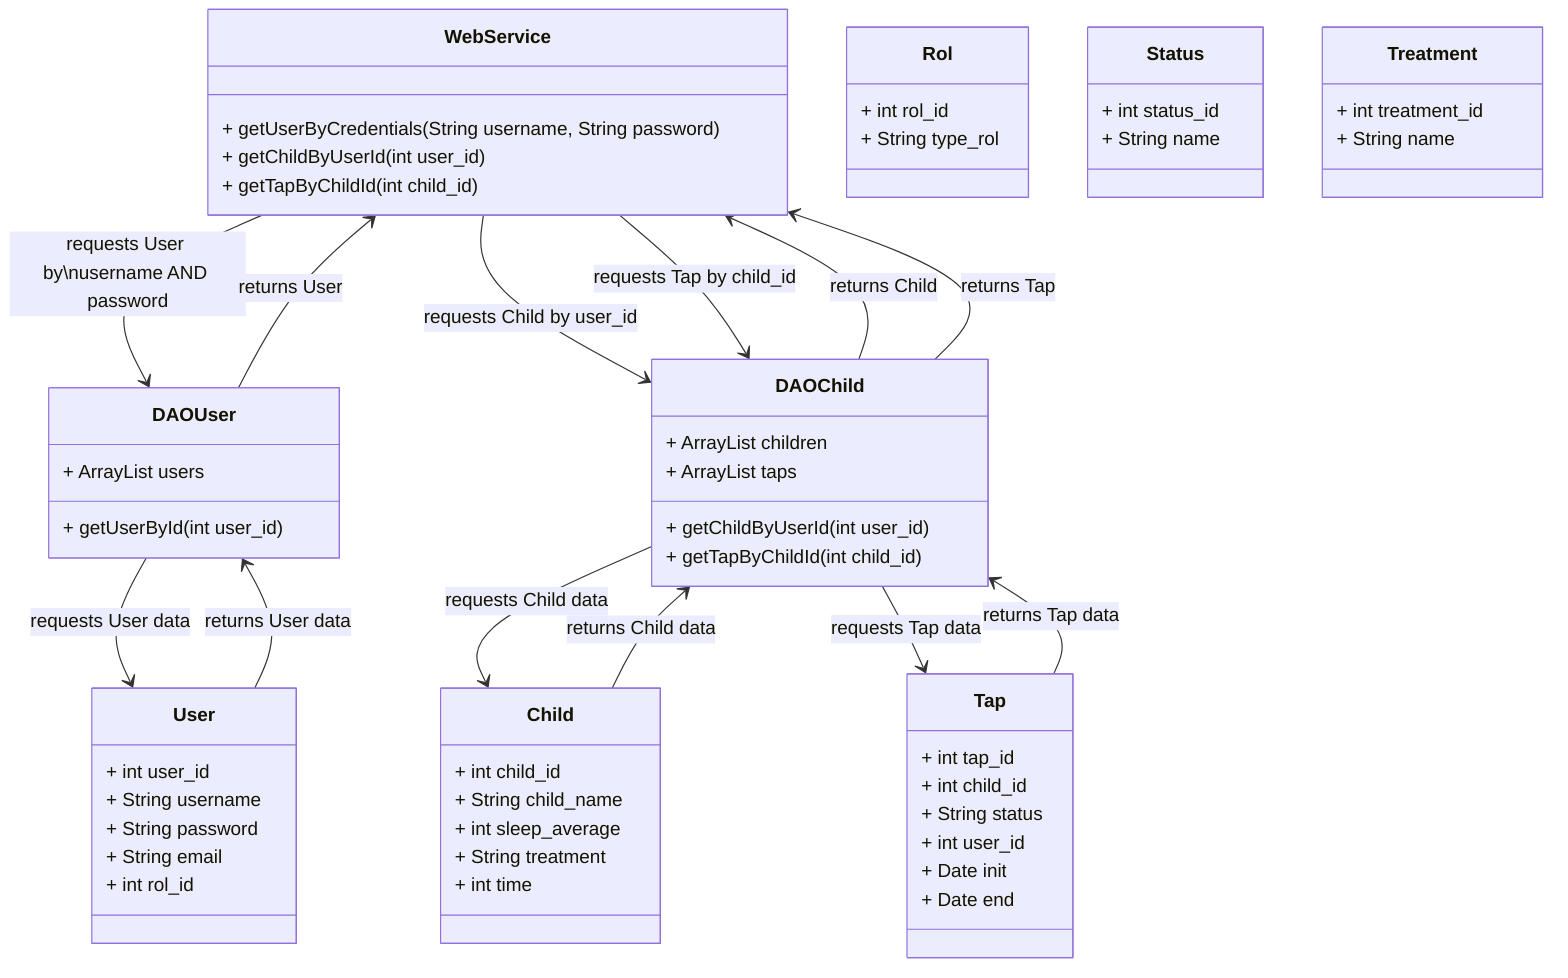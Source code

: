 classDiagram
    class WebService {
        + getUserByCredentials(String username, String password)
        + getChildByUserId(int user_id)
        + getTapByChildId(int child_id)
    }

    class DAOUser {
        + ArrayList<User> users
        + getUserById(int user_id)
    }

    class User {
        + int user_id
        + String username
        + String password
        + String email
        + int rol_id
    }

    class DAOChild {
        + ArrayList<Child> children
        + ArrayList<Tap> taps
        + getChildByUserId(int user_id)
        + getTapByChildId(int child_id)
    }

    class Child {
        + int child_id
        + String child_name
        + int sleep_average
        + String treatment
        + int time
    }

    class Tap {
        + int tap_id
        + int child_id
        + String status
        + int user_id
        + Date init
        + Date end
    }

    class Rol {
        + int rol_id
        + String type_rol
    }

    class Status {
        + int status_id
        + String name
    }

    class Treatment {
        + int treatment_id
        + String name
    }

    WebService --> DAOUser : requests User by\nusername AND password
    DAOUser --> WebService : returns User
    WebService --> DAOChild : requests Child by user_id
    DAOChild --> WebService : returns Child
    WebService --> DAOChild : requests Tap by child_id
    DAOChild --> WebService : returns Tap
    DAOUser --> User : requests User data
    User --> DAOUser : returns User data
    DAOChild --> Child : requests Child data
    Child --> DAOChild : returns Child data
    DAOChild --> Tap : requests Tap data
    Tap --> DAOChild : returns Tap data